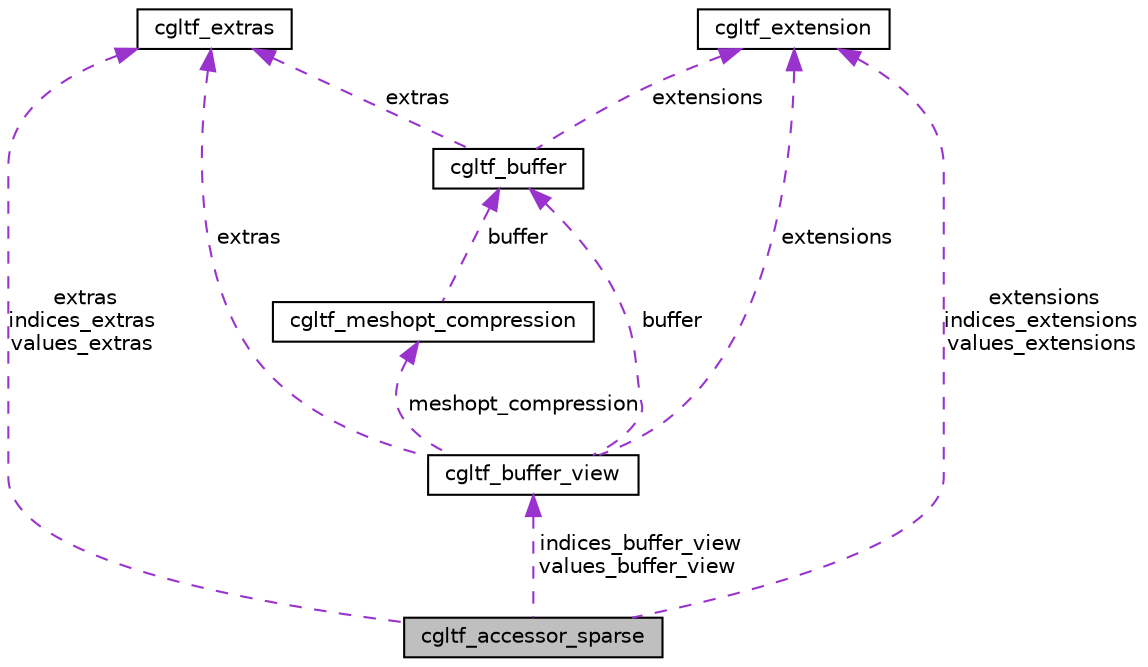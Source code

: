 digraph "cgltf_accessor_sparse"
{
 // LATEX_PDF_SIZE
  edge [fontname="Helvetica",fontsize="10",labelfontname="Helvetica",labelfontsize="10"];
  node [fontname="Helvetica",fontsize="10",shape=record];
  Node1 [label="cgltf_accessor_sparse",height=0.2,width=0.4,color="black", fillcolor="grey75", style="filled", fontcolor="black",tooltip=" "];
  Node2 -> Node1 [dir="back",color="darkorchid3",fontsize="10",style="dashed",label=" indices_buffer_view\nvalues_buffer_view" ,fontname="Helvetica"];
  Node2 [label="cgltf_buffer_view",height=0.2,width=0.4,color="black", fillcolor="white", style="filled",URL="$structcgltf__buffer__view.html",tooltip=" "];
  Node3 -> Node2 [dir="back",color="darkorchid3",fontsize="10",style="dashed",label=" buffer" ,fontname="Helvetica"];
  Node3 [label="cgltf_buffer",height=0.2,width=0.4,color="black", fillcolor="white", style="filled",URL="$structcgltf__buffer.html",tooltip=" "];
  Node4 -> Node3 [dir="back",color="darkorchid3",fontsize="10",style="dashed",label=" extras" ,fontname="Helvetica"];
  Node4 [label="cgltf_extras",height=0.2,width=0.4,color="black", fillcolor="white", style="filled",URL="$structcgltf__extras.html",tooltip=" "];
  Node5 -> Node3 [dir="back",color="darkorchid3",fontsize="10",style="dashed",label=" extensions" ,fontname="Helvetica"];
  Node5 [label="cgltf_extension",height=0.2,width=0.4,color="black", fillcolor="white", style="filled",URL="$structcgltf__extension.html",tooltip=" "];
  Node6 -> Node2 [dir="back",color="darkorchid3",fontsize="10",style="dashed",label=" meshopt_compression" ,fontname="Helvetica"];
  Node6 [label="cgltf_meshopt_compression",height=0.2,width=0.4,color="black", fillcolor="white", style="filled",URL="$structcgltf__meshopt__compression.html",tooltip=" "];
  Node3 -> Node6 [dir="back",color="darkorchid3",fontsize="10",style="dashed",label=" buffer" ,fontname="Helvetica"];
  Node4 -> Node2 [dir="back",color="darkorchid3",fontsize="10",style="dashed",label=" extras" ,fontname="Helvetica"];
  Node5 -> Node2 [dir="back",color="darkorchid3",fontsize="10",style="dashed",label=" extensions" ,fontname="Helvetica"];
  Node4 -> Node1 [dir="back",color="darkorchid3",fontsize="10",style="dashed",label=" extras\nindices_extras\nvalues_extras" ,fontname="Helvetica"];
  Node5 -> Node1 [dir="back",color="darkorchid3",fontsize="10",style="dashed",label=" extensions\nindices_extensions\nvalues_extensions" ,fontname="Helvetica"];
}
